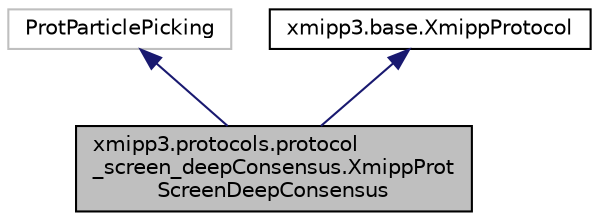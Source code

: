 digraph "xmipp3.protocols.protocol_screen_deepConsensus.XmippProtScreenDeepConsensus"
{
  edge [fontname="Helvetica",fontsize="10",labelfontname="Helvetica",labelfontsize="10"];
  node [fontname="Helvetica",fontsize="10",shape=record];
  Node0 [label="xmipp3.protocols.protocol\l_screen_deepConsensus.XmippProt\lScreenDeepConsensus",height=0.2,width=0.4,color="black", fillcolor="grey75", style="filled", fontcolor="black"];
  Node1 -> Node0 [dir="back",color="midnightblue",fontsize="10",style="solid",fontname="Helvetica"];
  Node1 [label="ProtParticlePicking",height=0.2,width=0.4,color="grey75", fillcolor="white", style="filled"];
  Node2 -> Node0 [dir="back",color="midnightblue",fontsize="10",style="solid",fontname="Helvetica"];
  Node2 [label="xmipp3.base.XmippProtocol",height=0.2,width=0.4,color="black", fillcolor="white", style="filled",URL="$classxmipp3_1_1base_1_1XmippProtocol.html"];
}
